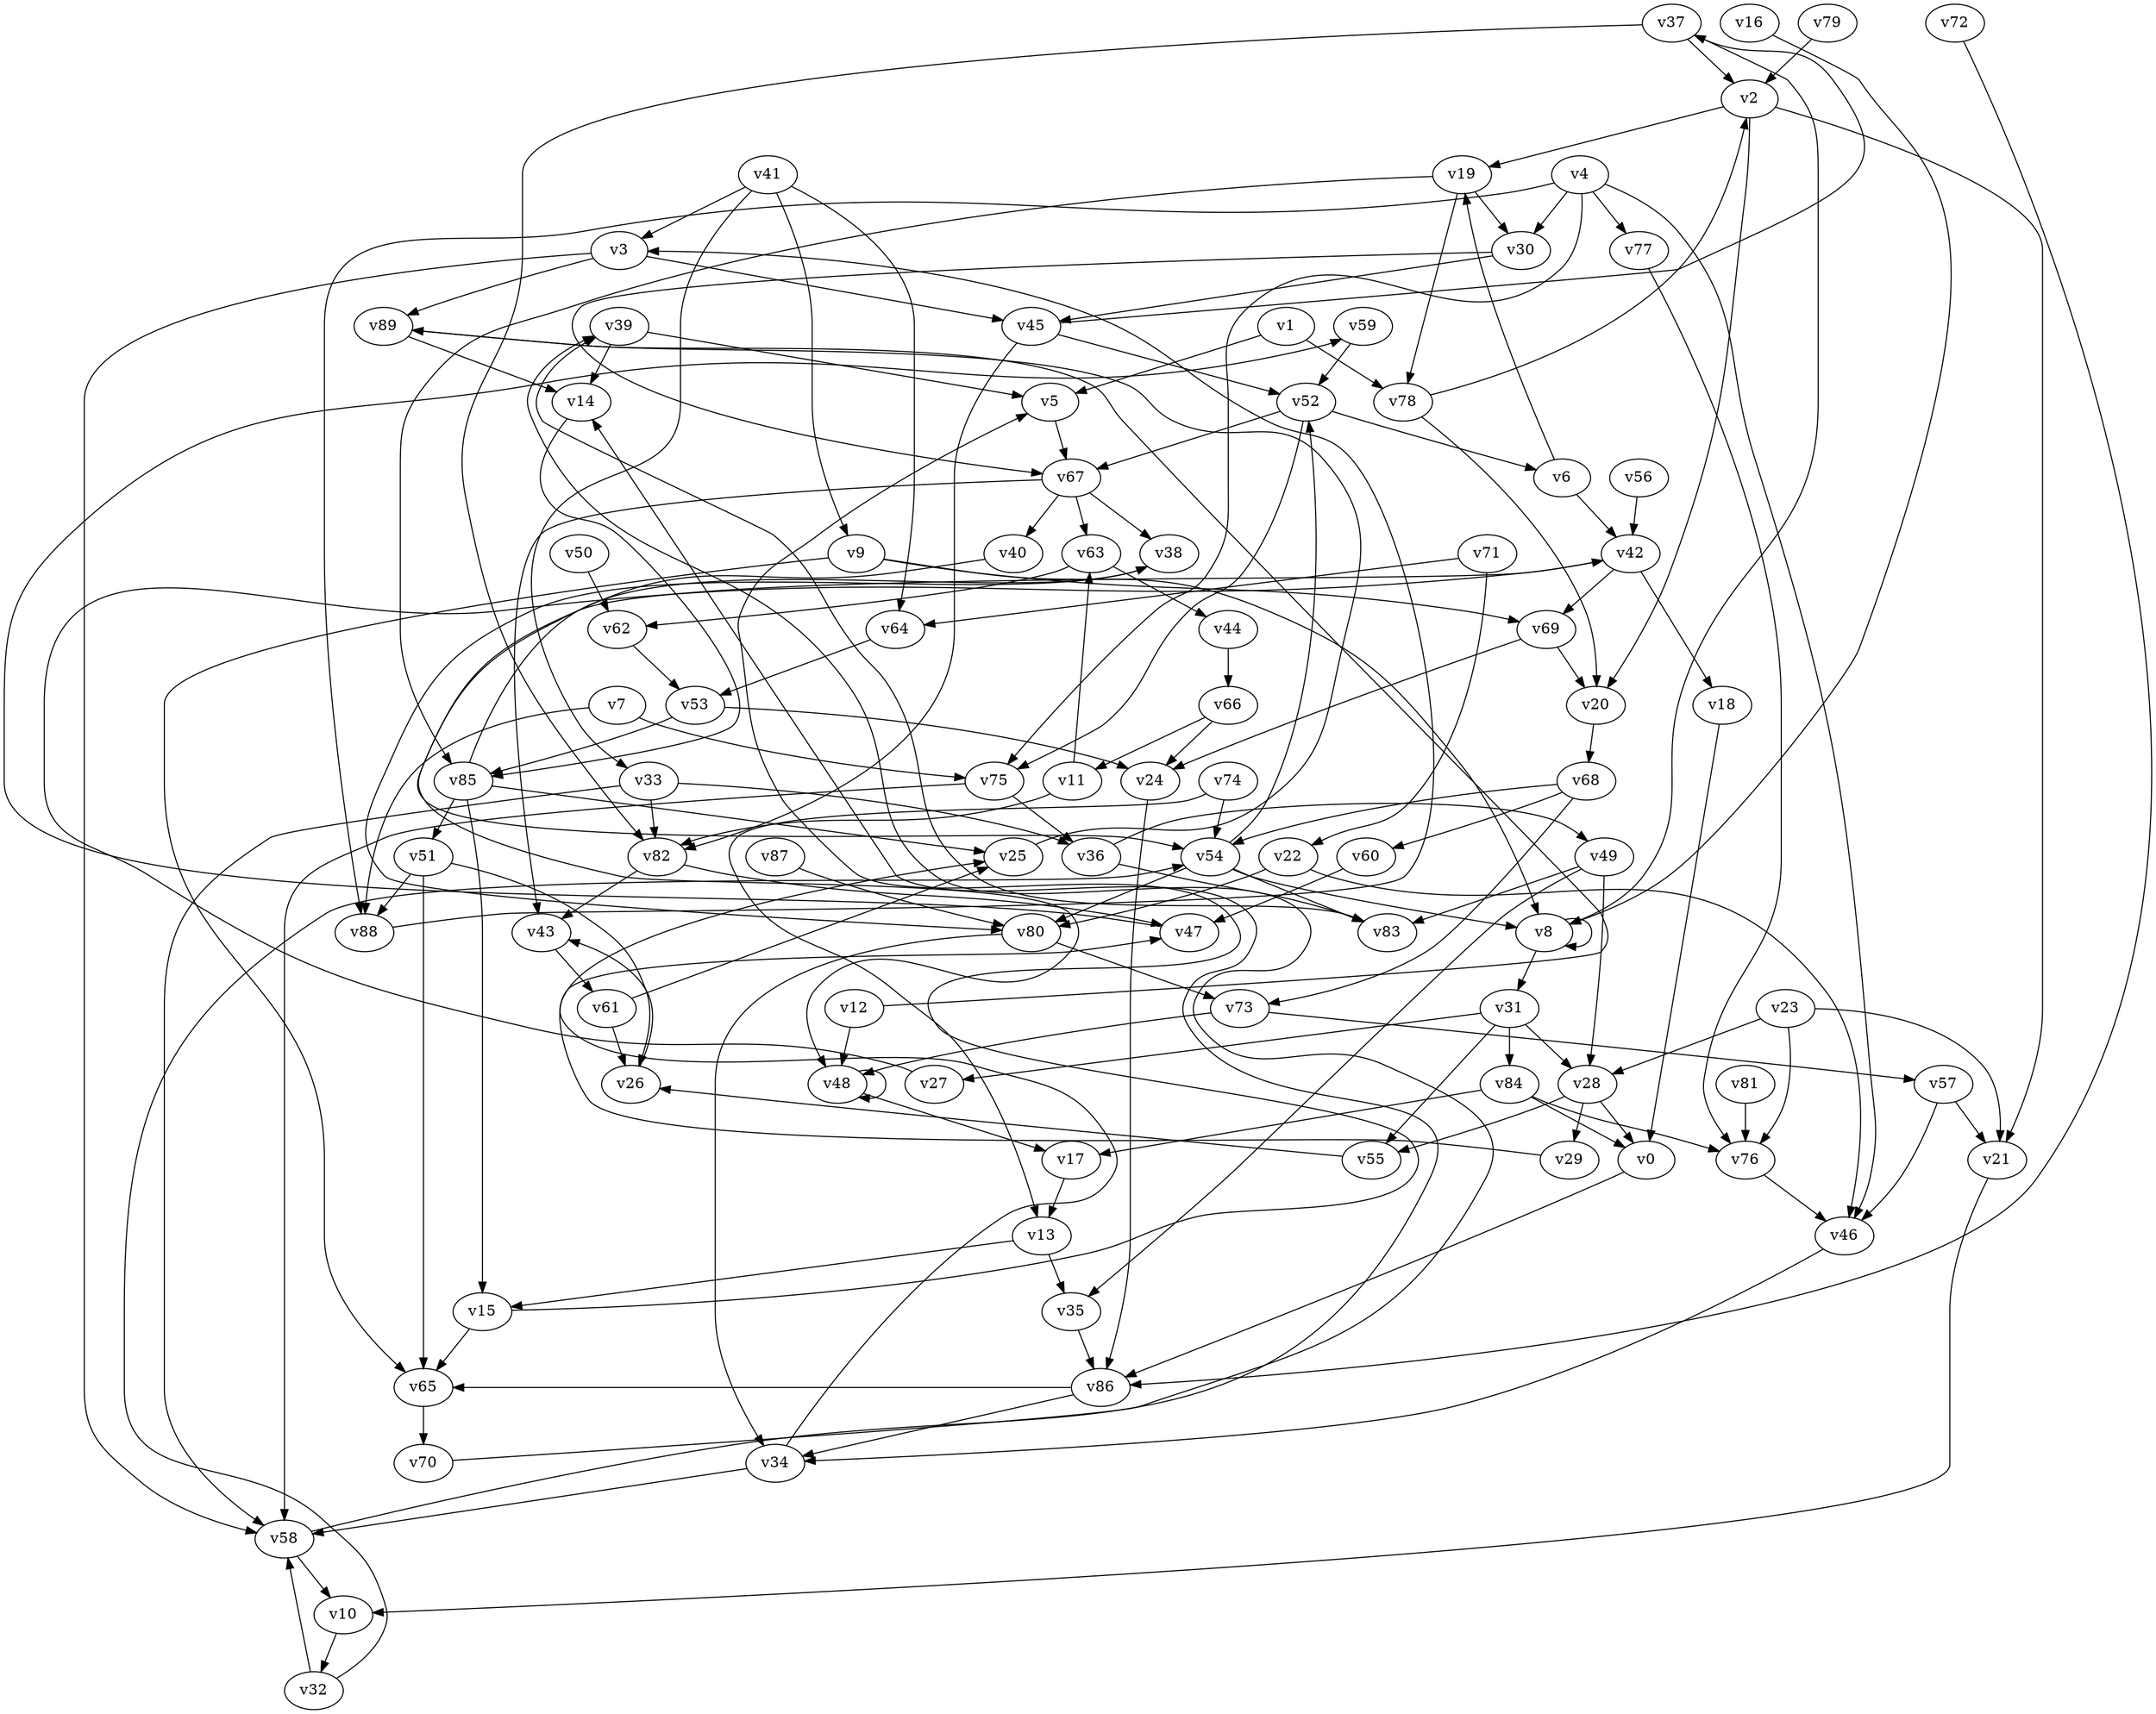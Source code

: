 // Benchmark game 132 - 90 vertices
// time_bound: 14
// targets: v33
digraph G {
    v0 [name="v0", player=0];
    v1 [name="v1", player=0];
    v2 [name="v2", player=1];
    v3 [name="v3", player=1];
    v4 [name="v4", player=0];
    v5 [name="v5", player=0];
    v6 [name="v6", player=1];
    v7 [name="v7", player=1];
    v8 [name="v8", player=1];
    v9 [name="v9", player=0];
    v10 [name="v10", player=1];
    v11 [name="v11", player=1];
    v12 [name="v12", player=0];
    v13 [name="v13", player=1];
    v14 [name="v14", player=0];
    v15 [name="v15", player=1];
    v16 [name="v16", player=0];
    v17 [name="v17", player=0];
    v18 [name="v18", player=1];
    v19 [name="v19", player=1];
    v20 [name="v20", player=0];
    v21 [name="v21", player=0];
    v22 [name="v22", player=1];
    v23 [name="v23", player=0];
    v24 [name="v24", player=0];
    v25 [name="v25", player=0];
    v26 [name="v26", player=1];
    v27 [name="v27", player=0];
    v28 [name="v28", player=0];
    v29 [name="v29", player=1];
    v30 [name="v30", player=0];
    v31 [name="v31", player=1];
    v32 [name="v32", player=1];
    v33 [name="v33", player=0, target=1];
    v34 [name="v34", player=1];
    v35 [name="v35", player=1];
    v36 [name="v36", player=0];
    v37 [name="v37", player=1];
    v38 [name="v38", player=0];
    v39 [name="v39", player=0];
    v40 [name="v40", player=0];
    v41 [name="v41", player=1];
    v42 [name="v42", player=0];
    v43 [name="v43", player=0];
    v44 [name="v44", player=0];
    v45 [name="v45", player=1];
    v46 [name="v46", player=0];
    v47 [name="v47", player=0];
    v48 [name="v48", player=0];
    v49 [name="v49", player=0];
    v50 [name="v50", player=0];
    v51 [name="v51", player=0];
    v52 [name="v52", player=0];
    v53 [name="v53", player=0];
    v54 [name="v54", player=0];
    v55 [name="v55", player=1];
    v56 [name="v56", player=0];
    v57 [name="v57", player=0];
    v58 [name="v58", player=0];
    v59 [name="v59", player=1];
    v60 [name="v60", player=0];
    v61 [name="v61", player=1];
    v62 [name="v62", player=0];
    v63 [name="v63", player=0];
    v64 [name="v64", player=0];
    v65 [name="v65", player=0];
    v66 [name="v66", player=0];
    v67 [name="v67", player=0];
    v68 [name="v68", player=1];
    v69 [name="v69", player=0];
    v70 [name="v70", player=0];
    v71 [name="v71", player=0];
    v72 [name="v72", player=1];
    v73 [name="v73", player=0];
    v74 [name="v74", player=1];
    v75 [name="v75", player=0];
    v76 [name="v76", player=1];
    v77 [name="v77", player=1];
    v78 [name="v78", player=0];
    v79 [name="v79", player=0];
    v80 [name="v80", player=0];
    v81 [name="v81", player=1];
    v82 [name="v82", player=0];
    v83 [name="v83", player=0];
    v84 [name="v84", player=1];
    v85 [name="v85", player=1];
    v86 [name="v86", player=0];
    v87 [name="v87", player=0];
    v88 [name="v88", player=0];
    v89 [name="v89", player=1];

    v0 -> v86;
    v1 -> v78;
    v2 -> v20;
    v3 -> v58;
    v4 -> v77;
    v5 -> v67;
    v6 -> v19;
    v7 -> v75;
    v8 -> v8 [constraint="t mod 4 == 2"];
    v9 -> v8 [constraint="t mod 5 == 2"];
    v10 -> v32;
    v11 -> v82;
    v12 -> v89 [constraint="t mod 4 == 2"];
    v13 -> v35;
    v14 -> v85 [constraint="t < 9"];
    v15 -> v5 [constraint="t mod 4 == 2"];
    v16 -> v8 [constraint="t mod 3 == 2"];
    v17 -> v13;
    v18 -> v0;
    v19 -> v85;
    v20 -> v68;
    v21 -> v10;
    v22 -> v80;
    v23 -> v76;
    v24 -> v86;
    v25 -> v89 [constraint="t mod 5 == 1"];
    v26 -> v43 [constraint="t < 12"];
    v27 -> v42 [constraint="t mod 2 == 1"];
    v28 -> v55;
    v29 -> v47 [constraint="t < 12"];
    v30 -> v67 [constraint="t mod 2 == 0"];
    v31 -> v84;
    v32 -> v54 [constraint="t mod 5 == 2"];
    v33 -> v36;
    v34 -> v25 [constraint="t mod 2 == 1"];
    v35 -> v86;
    v36 -> v49 [constraint="t >= 5"];
    v37 -> v2;
    v38 -> v80 [constraint="t < 10"];
    v39 -> v14;
    v40 -> v48 [constraint="t mod 3 == 0"];
    v41 -> v3;
    v42 -> v54 [constraint="t mod 2 == 0"];
    v43 -> v61;
    v44 -> v66;
    v45 -> v37 [constraint="t < 7"];
    v46 -> v34;
    v47 -> v59 [constraint="t >= 1"];
    v48 -> v48;
    v49 -> v83;
    v50 -> v62;
    v51 -> v88;
    v52 -> v67;
    v53 -> v24;
    v54 -> v83;
    v55 -> v26 [constraint="t < 8"];
    v56 -> v42;
    v57 -> v46;
    v58 -> v14 [constraint="t >= 1"];
    v59 -> v52;
    v60 -> v47;
    v61 -> v25 [constraint="t >= 3"];
    v62 -> v53;
    v63 -> v44;
    v64 -> v53;
    v65 -> v70;
    v66 -> v24;
    v67 -> v63;
    v68 -> v60;
    v69 -> v20;
    v70 -> v39 [constraint="t mod 5 == 0"];
    v71 -> v64;
    v72 -> v86 [constraint="t < 6"];
    v73 -> v48;
    v74 -> v54;
    v75 -> v36;
    v76 -> v46;
    v77 -> v76;
    v78 -> v20;
    v79 -> v2;
    v80 -> v34;
    v81 -> v76;
    v82 -> v47;
    v83 -> v39 [constraint="t < 13"];
    v84 -> v76;
    v85 -> v38 [constraint="t >= 2"];
    v86 -> v65 [constraint="t mod 3 == 0"];
    v87 -> v80;
    v88 -> v3 [constraint="t mod 5 == 1"];
    v89 -> v14;
    v69 -> v24;
    v2 -> v21;
    v4 -> v88;
    v3 -> v45;
    v54 -> v80;
    v82 -> v43;
    v57 -> v21;
    v85 -> v25;
    v68 -> v54;
    v85 -> v15;
    v52 -> v6;
    v9 -> v69;
    v54 -> v8;
    v74 -> v13;
    v31 -> v55;
    v86 -> v34;
    v7 -> v88;
    v52 -> v75;
    v42 -> v69;
    v4 -> v46;
    v9 -> v65;
    v39 -> v5;
    v37 -> v82;
    v63 -> v62;
    v30 -> v45;
    v4 -> v30;
    v15 -> v65;
    v67 -> v38;
    v75 -> v58;
    v37 -> v8;
    v49 -> v28;
    v23 -> v21;
    v67 -> v40;
    v45 -> v52;
    v28 -> v29;
    v54 -> v52;
    v84 -> v0;
    v23 -> v28;
    v42 -> v18;
    v11 -> v63;
    v80 -> v73;
    v84 -> v17;
    v13 -> v15;
    v71 -> v22;
    v68 -> v73;
    v8 -> v31;
    v3 -> v89;
    v41 -> v9;
    v2 -> v19;
    v58 -> v10;
    v78 -> v2;
    v45 -> v82;
    v66 -> v11;
    v33 -> v58;
    v53 -> v85;
    v6 -> v42;
    v48 -> v17;
    v31 -> v27;
    v4 -> v75;
    v32 -> v58;
    v73 -> v57;
    v51 -> v65;
    v67 -> v43;
    v33 -> v82;
    v49 -> v35;
    v41 -> v64;
    v19 -> v78;
    v41 -> v33;
    v51 -> v26;
    v61 -> v26;
    v31 -> v28;
    v1 -> v5;
    v28 -> v0;
    v34 -> v58;
    v12 -> v48;
    v85 -> v51;
    v19 -> v30;
    v36 -> v83;
    v22 -> v46;
}
